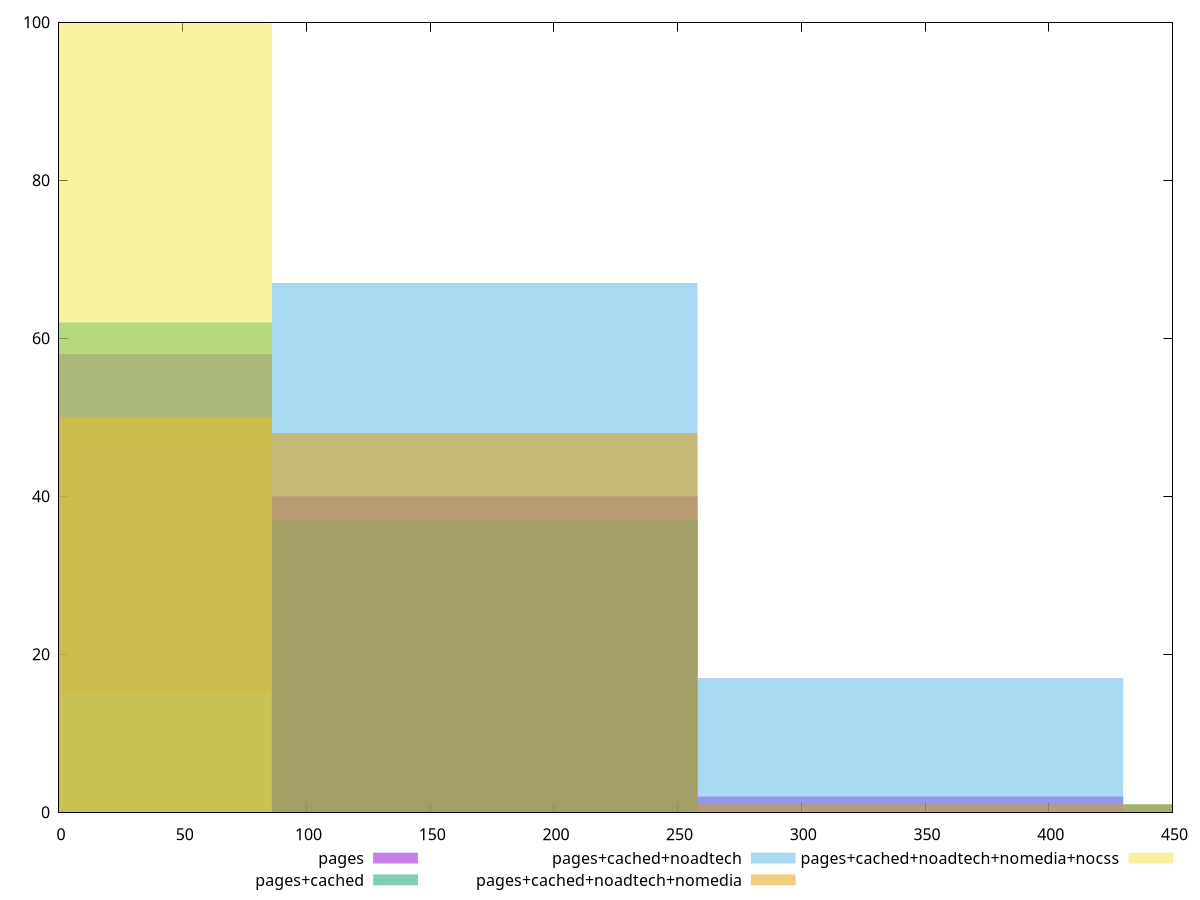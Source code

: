 reset

$pages <<EOF
0 58
344.0577435512215 2
172.02887177561075 40
EOF

$pagesCached <<EOF
516.0866153268323 1
172.02887177561075 37
0 62
EOF

$pagesCachedNoadtech <<EOF
344.0577435512215 17
172.02887177561075 67
0 15
516.0866153268323 1
EOF

$pagesCachedNoadtechNomedia <<EOF
516.0866153268323 1
0 50
172.02887177561075 48
344.0577435512215 1
EOF

$pagesCachedNoadtechNomediaNocss <<EOF
0 100
EOF

set key outside below
set boxwidth 172.02887177561075
set xrange [0:450]
set yrange [0:100]
set trange [0:100]
set style fill transparent solid 0.5 noborder
set terminal svg size 640, 530 enhanced background rgb 'white'
set output "report_00019_2021-02-10T18-14-37.922Z//unused-css-rules/comparison/histogram/all_raw.svg"

plot $pages title "pages" with boxes, \
     $pagesCached title "pages+cached" with boxes, \
     $pagesCachedNoadtech title "pages+cached+noadtech" with boxes, \
     $pagesCachedNoadtechNomedia title "pages+cached+noadtech+nomedia" with boxes, \
     $pagesCachedNoadtechNomediaNocss title "pages+cached+noadtech+nomedia+nocss" with boxes

reset
